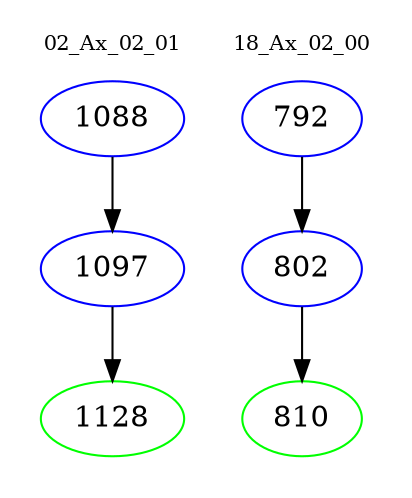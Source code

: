 digraph{
subgraph cluster_0 {
color = white
label = "02_Ax_02_01";
fontsize=10;
T0_1088 [label="1088", color="blue"]
T0_1088 -> T0_1097 [color="black"]
T0_1097 [label="1097", color="blue"]
T0_1097 -> T0_1128 [color="black"]
T0_1128 [label="1128", color="green"]
}
subgraph cluster_1 {
color = white
label = "18_Ax_02_00";
fontsize=10;
T1_792 [label="792", color="blue"]
T1_792 -> T1_802 [color="black"]
T1_802 [label="802", color="blue"]
T1_802 -> T1_810 [color="black"]
T1_810 [label="810", color="green"]
}
}
